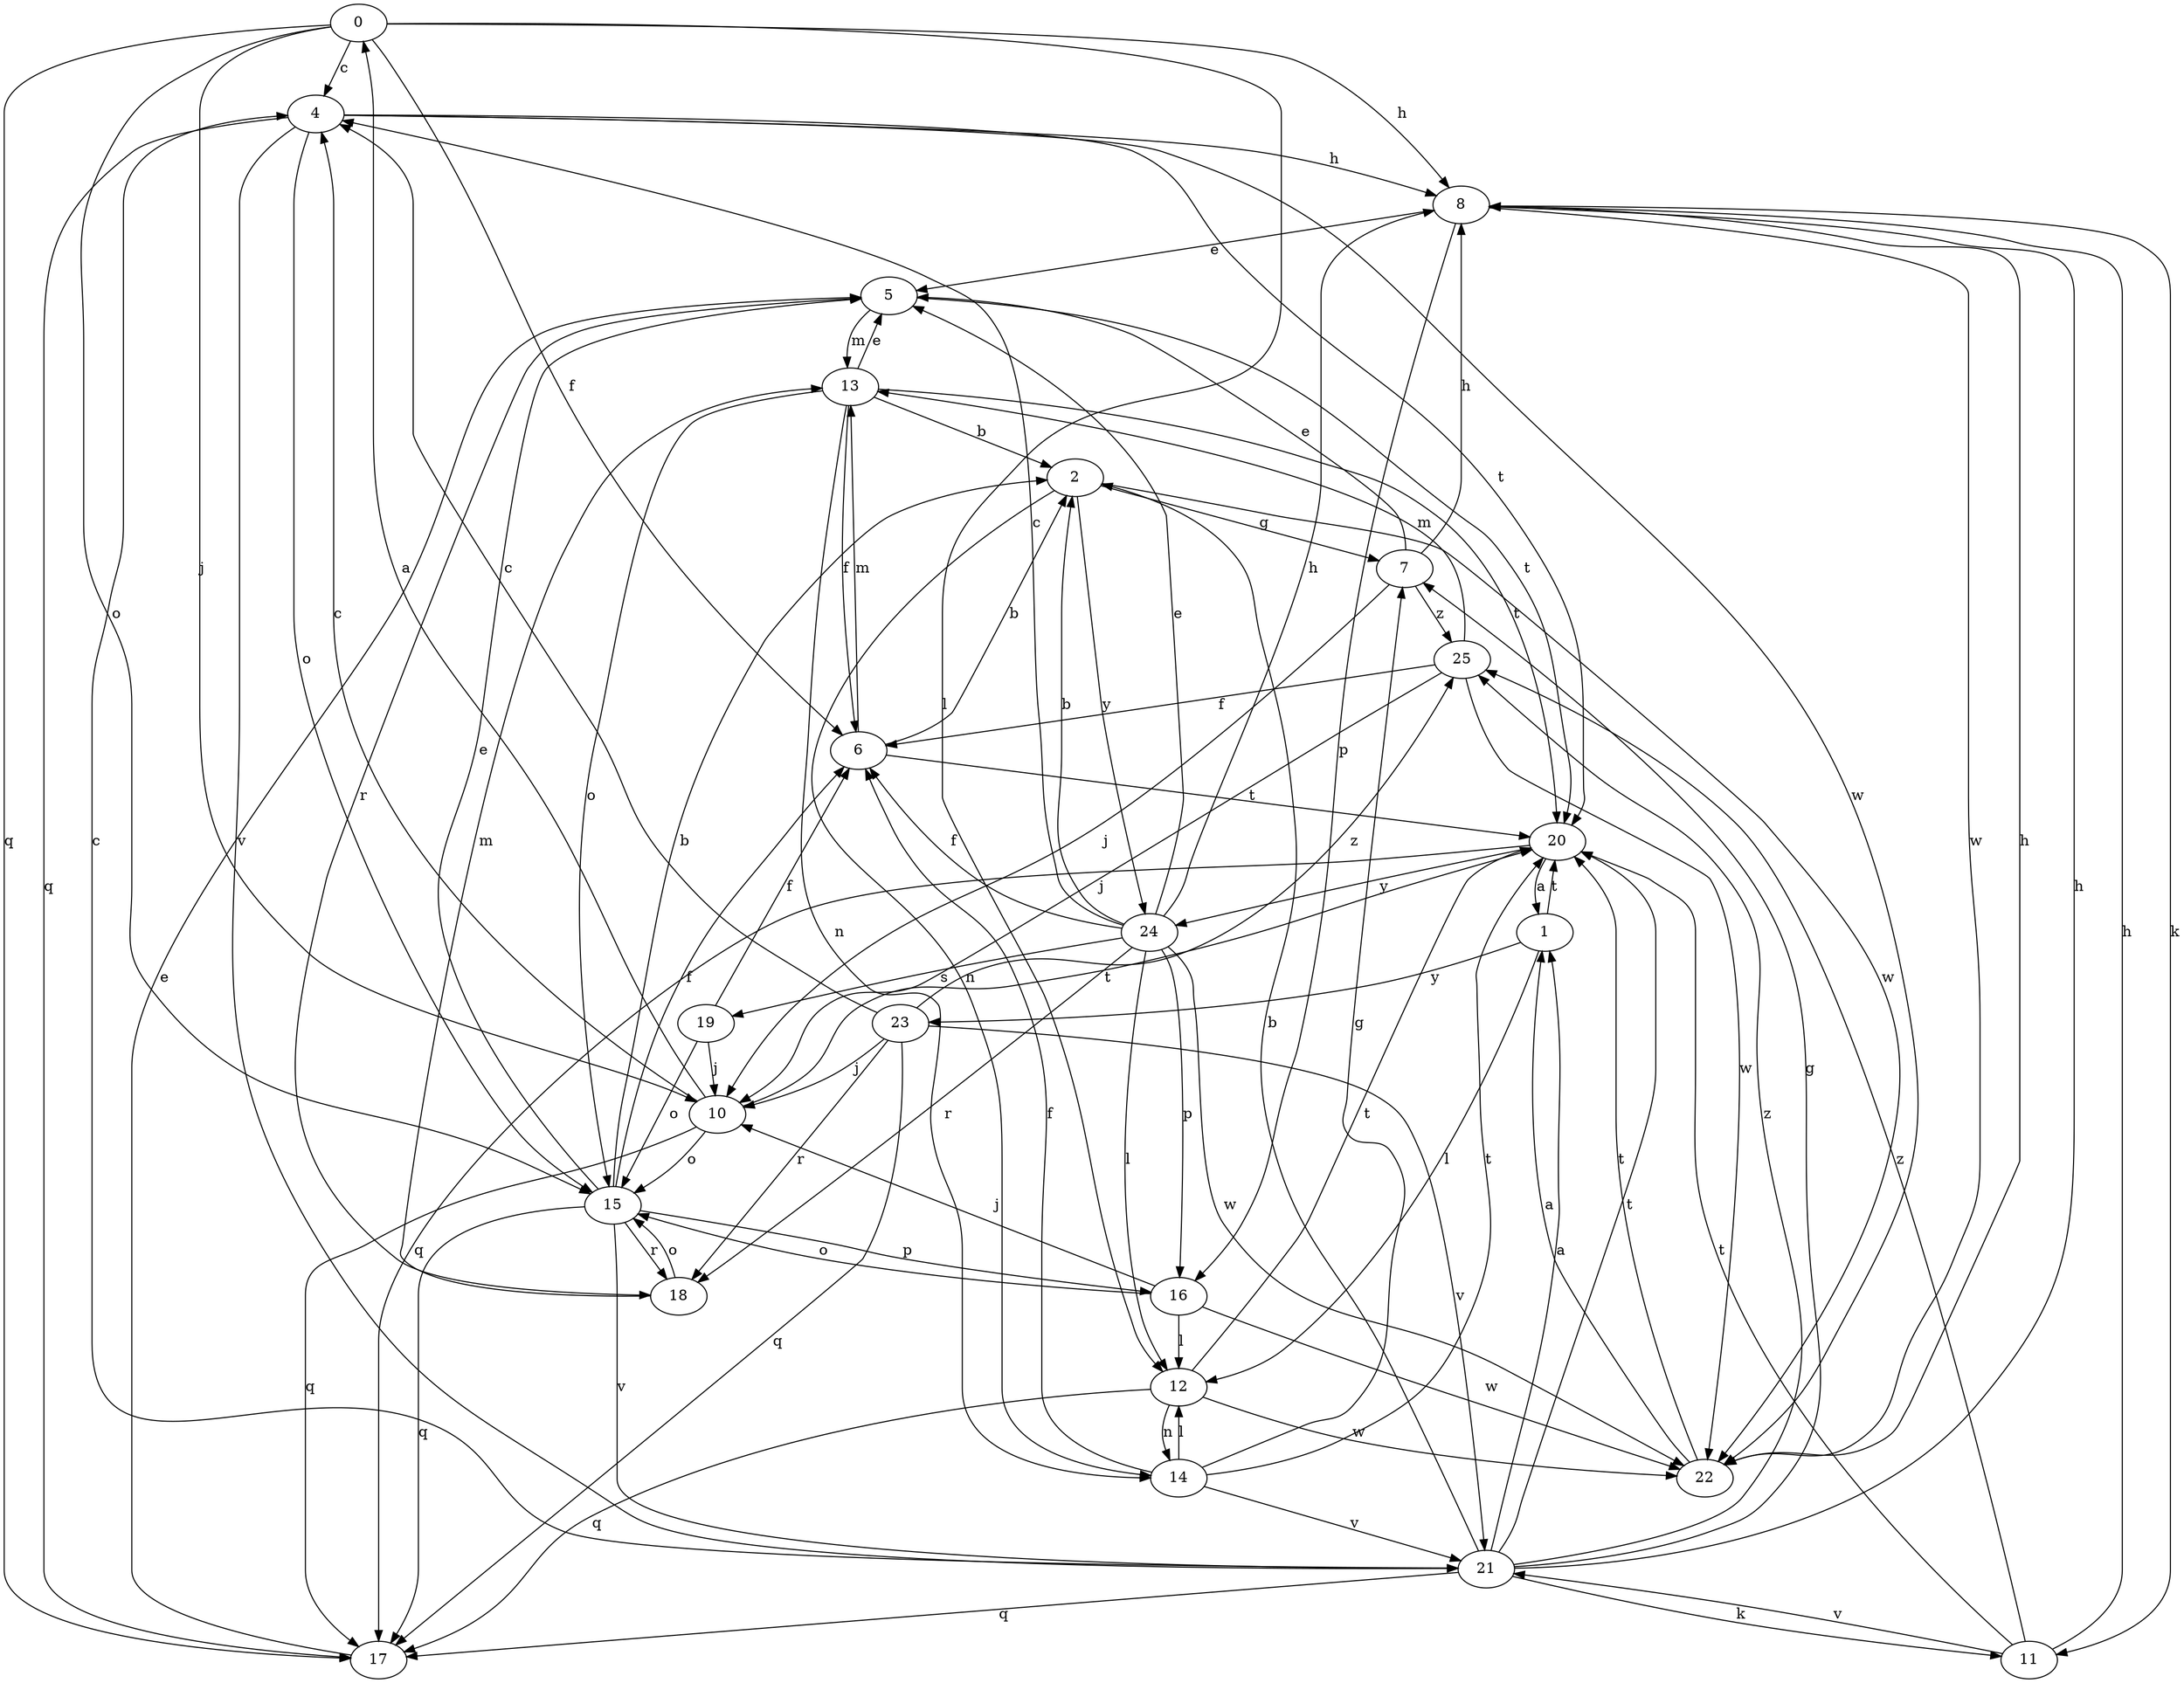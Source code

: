 strict digraph  {
0;
1;
2;
4;
5;
6;
7;
8;
10;
11;
12;
13;
14;
15;
16;
17;
18;
19;
20;
21;
22;
23;
24;
25;
0 -> 4  [label=c];
0 -> 6  [label=f];
0 -> 8  [label=h];
0 -> 10  [label=j];
0 -> 12  [label=l];
0 -> 15  [label=o];
0 -> 17  [label=q];
1 -> 12  [label=l];
1 -> 20  [label=t];
1 -> 23  [label=y];
2 -> 7  [label=g];
2 -> 14  [label=n];
2 -> 22  [label=w];
2 -> 24  [label=y];
4 -> 8  [label=h];
4 -> 15  [label=o];
4 -> 17  [label=q];
4 -> 20  [label=t];
4 -> 21  [label=v];
4 -> 22  [label=w];
5 -> 13  [label=m];
5 -> 18  [label=r];
5 -> 20  [label=t];
6 -> 2  [label=b];
6 -> 13  [label=m];
6 -> 20  [label=t];
7 -> 5  [label=e];
7 -> 8  [label=h];
7 -> 10  [label=j];
7 -> 25  [label=z];
8 -> 5  [label=e];
8 -> 11  [label=k];
8 -> 16  [label=p];
8 -> 22  [label=w];
10 -> 0  [label=a];
10 -> 4  [label=c];
10 -> 15  [label=o];
10 -> 17  [label=q];
10 -> 20  [label=t];
11 -> 8  [label=h];
11 -> 20  [label=t];
11 -> 21  [label=v];
11 -> 25  [label=z];
12 -> 14  [label=n];
12 -> 17  [label=q];
12 -> 20  [label=t];
12 -> 22  [label=w];
13 -> 2  [label=b];
13 -> 5  [label=e];
13 -> 6  [label=f];
13 -> 14  [label=n];
13 -> 15  [label=o];
13 -> 20  [label=t];
14 -> 6  [label=f];
14 -> 7  [label=g];
14 -> 12  [label=l];
14 -> 20  [label=t];
14 -> 21  [label=v];
15 -> 2  [label=b];
15 -> 5  [label=e];
15 -> 6  [label=f];
15 -> 16  [label=p];
15 -> 17  [label=q];
15 -> 18  [label=r];
15 -> 21  [label=v];
16 -> 10  [label=j];
16 -> 12  [label=l];
16 -> 15  [label=o];
16 -> 22  [label=w];
17 -> 5  [label=e];
18 -> 13  [label=m];
18 -> 15  [label=o];
19 -> 6  [label=f];
19 -> 10  [label=j];
19 -> 15  [label=o];
20 -> 1  [label=a];
20 -> 17  [label=q];
20 -> 24  [label=y];
21 -> 1  [label=a];
21 -> 2  [label=b];
21 -> 4  [label=c];
21 -> 7  [label=g];
21 -> 8  [label=h];
21 -> 11  [label=k];
21 -> 17  [label=q];
21 -> 20  [label=t];
21 -> 25  [label=z];
22 -> 1  [label=a];
22 -> 8  [label=h];
22 -> 20  [label=t];
23 -> 4  [label=c];
23 -> 10  [label=j];
23 -> 17  [label=q];
23 -> 18  [label=r];
23 -> 21  [label=v];
23 -> 25  [label=z];
24 -> 2  [label=b];
24 -> 4  [label=c];
24 -> 5  [label=e];
24 -> 6  [label=f];
24 -> 8  [label=h];
24 -> 12  [label=l];
24 -> 16  [label=p];
24 -> 18  [label=r];
24 -> 19  [label=s];
24 -> 22  [label=w];
25 -> 6  [label=f];
25 -> 10  [label=j];
25 -> 13  [label=m];
25 -> 22  [label=w];
}
